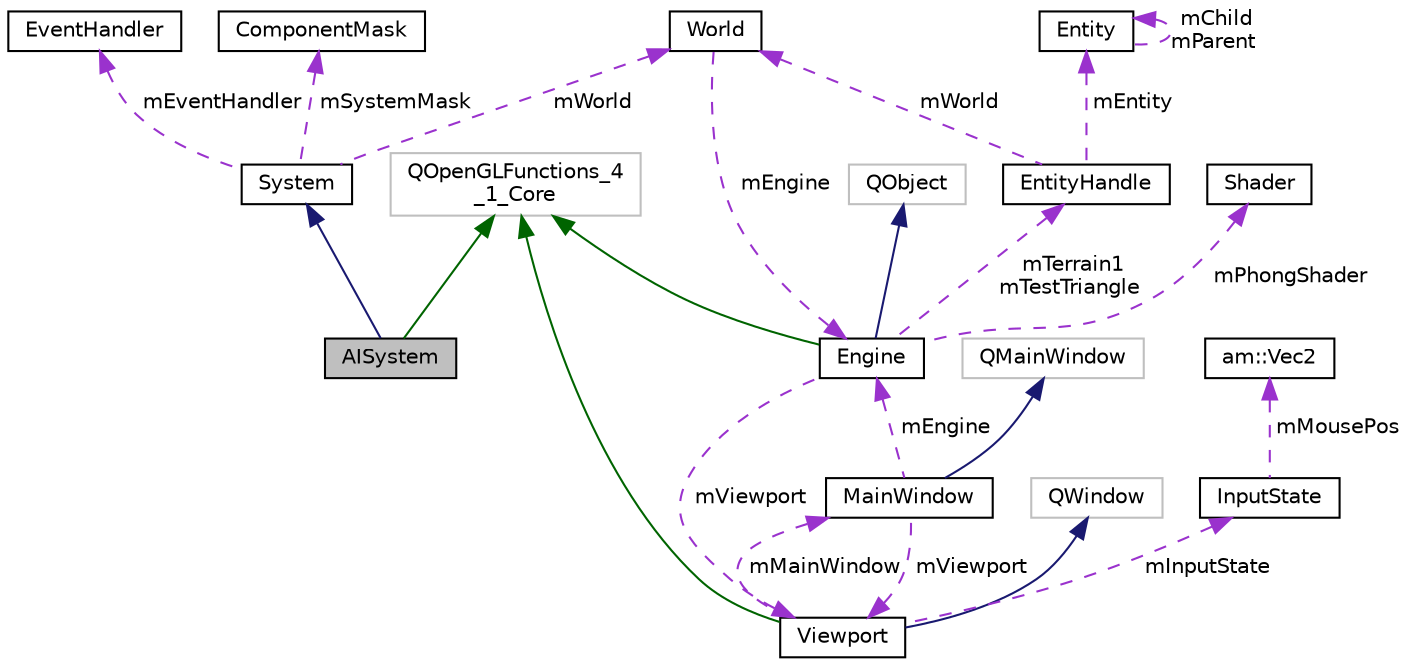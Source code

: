 digraph "AISystem"
{
  edge [fontname="Helvetica",fontsize="10",labelfontname="Helvetica",labelfontsize="10"];
  node [fontname="Helvetica",fontsize="10",shape=record];
  Node3 [label="AISystem",height=0.2,width=0.4,color="black", fillcolor="grey75", style="filled", fontcolor="black"];
  Node4 -> Node3 [dir="back",color="midnightblue",fontsize="10",style="solid",fontname="Helvetica"];
  Node4 [label="System",height=0.2,width=0.4,color="black", fillcolor="white", style="filled",URL="$class_system.html"];
  Node5 -> Node4 [dir="back",color="darkorchid3",fontsize="10",style="dashed",label=" mEventHandler" ,fontname="Helvetica"];
  Node5 [label="EventHandler",height=0.2,width=0.4,color="black", fillcolor="white", style="filled",URL="$class_event_handler.html"];
  Node6 -> Node4 [dir="back",color="darkorchid3",fontsize="10",style="dashed",label=" mSystemMask" ,fontname="Helvetica"];
  Node6 [label="ComponentMask",height=0.2,width=0.4,color="black", fillcolor="white", style="filled",URL="$struct_component_mask.html"];
  Node7 -> Node4 [dir="back",color="darkorchid3",fontsize="10",style="dashed",label=" mWorld" ,fontname="Helvetica"];
  Node7 [label="World",height=0.2,width=0.4,color="black", fillcolor="white", style="filled",URL="$class_world.html",tooltip="The World class is used to provide connection between the ECS systems, managers and entity/component ..."];
  Node8 -> Node7 [dir="back",color="darkorchid3",fontsize="10",style="dashed",label=" mEngine" ,fontname="Helvetica"];
  Node8 [label="Engine",height=0.2,width=0.4,color="black", fillcolor="white", style="filled",URL="$class_engine.html"];
  Node9 -> Node8 [dir="back",color="midnightblue",fontsize="10",style="solid",fontname="Helvetica"];
  Node9 [label="QObject",height=0.2,width=0.4,color="grey75", fillcolor="white", style="filled"];
  Node10 -> Node8 [dir="back",color="darkgreen",fontsize="10",style="solid",fontname="Helvetica"];
  Node10 [label="QOpenGLFunctions_4\l_1_Core",height=0.2,width=0.4,color="grey75", fillcolor="white", style="filled"];
  Node11 -> Node8 [dir="back",color="darkorchid3",fontsize="10",style="dashed",label=" mTerrain1\nmTestTriangle" ,fontname="Helvetica"];
  Node11 [label="EntityHandle",height=0.2,width=0.4,color="black", fillcolor="white", style="filled",URL="$struct_entity_handle.html"];
  Node12 -> Node11 [dir="back",color="darkorchid3",fontsize="10",style="dashed",label=" mEntity" ,fontname="Helvetica"];
  Node12 [label="Entity",height=0.2,width=0.4,color="black", fillcolor="white", style="filled",URL="$struct_entity.html"];
  Node12 -> Node12 [dir="back",color="darkorchid3",fontsize="10",style="dashed",label=" mChild\nmParent" ,fontname="Helvetica"];
  Node7 -> Node11 [dir="back",color="darkorchid3",fontsize="10",style="dashed",label=" mWorld" ,fontname="Helvetica"];
  Node13 -> Node8 [dir="back",color="darkorchid3",fontsize="10",style="dashed",label=" mPhongShader" ,fontname="Helvetica"];
  Node13 [label="Shader",height=0.2,width=0.4,color="black", fillcolor="white", style="filled",URL="$class_shader.html"];
  Node14 -> Node8 [dir="back",color="darkorchid3",fontsize="10",style="dashed",label=" mViewport" ,fontname="Helvetica"];
  Node14 [label="Viewport",height=0.2,width=0.4,color="black", fillcolor="white", style="filled",URL="$class_viewport.html"];
  Node15 -> Node14 [dir="back",color="midnightblue",fontsize="10",style="solid",fontname="Helvetica"];
  Node15 [label="QWindow",height=0.2,width=0.4,color="grey75", fillcolor="white", style="filled"];
  Node10 -> Node14 [dir="back",color="darkgreen",fontsize="10",style="solid",fontname="Helvetica"];
  Node16 -> Node14 [dir="back",color="darkorchid3",fontsize="10",style="dashed",label=" mInputState" ,fontname="Helvetica"];
  Node16 [label="InputState",height=0.2,width=0.4,color="black", fillcolor="white", style="filled",URL="$struct_input_state.html"];
  Node17 -> Node16 [dir="back",color="darkorchid3",fontsize="10",style="dashed",label=" mMousePos" ,fontname="Helvetica"];
  Node17 [label="am::Vec2",height=0.2,width=0.4,color="black", fillcolor="white", style="filled",URL="$structam_1_1_vec2.html"];
  Node18 -> Node14 [dir="back",color="darkorchid3",fontsize="10",style="dashed",label=" mMainWindow" ,fontname="Helvetica"];
  Node18 [label="MainWindow",height=0.2,width=0.4,color="black", fillcolor="white", style="filled",URL="$class_main_window.html"];
  Node19 -> Node18 [dir="back",color="midnightblue",fontsize="10",style="solid",fontname="Helvetica"];
  Node19 [label="QMainWindow",height=0.2,width=0.4,color="grey75", fillcolor="white", style="filled"];
  Node8 -> Node18 [dir="back",color="darkorchid3",fontsize="10",style="dashed",label=" mEngine" ,fontname="Helvetica"];
  Node14 -> Node18 [dir="back",color="darkorchid3",fontsize="10",style="dashed",label=" mViewport" ,fontname="Helvetica"];
  Node10 -> Node3 [dir="back",color="darkgreen",fontsize="10",style="solid",fontname="Helvetica"];
}
